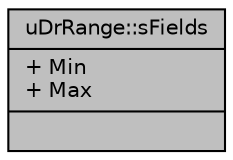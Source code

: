 digraph "uDrRange::sFields"
{
  edge [fontname="Helvetica",fontsize="10",labelfontname="Helvetica",labelfontsize="10"];
  node [fontname="Helvetica",fontsize="10",shape=record];
  Node1 [label="{uDrRange::sFields\n|+ Min\l+ Max\l|}",height=0.2,width=0.4,color="black", fillcolor="grey75", style="filled", fontcolor="black"];
}
